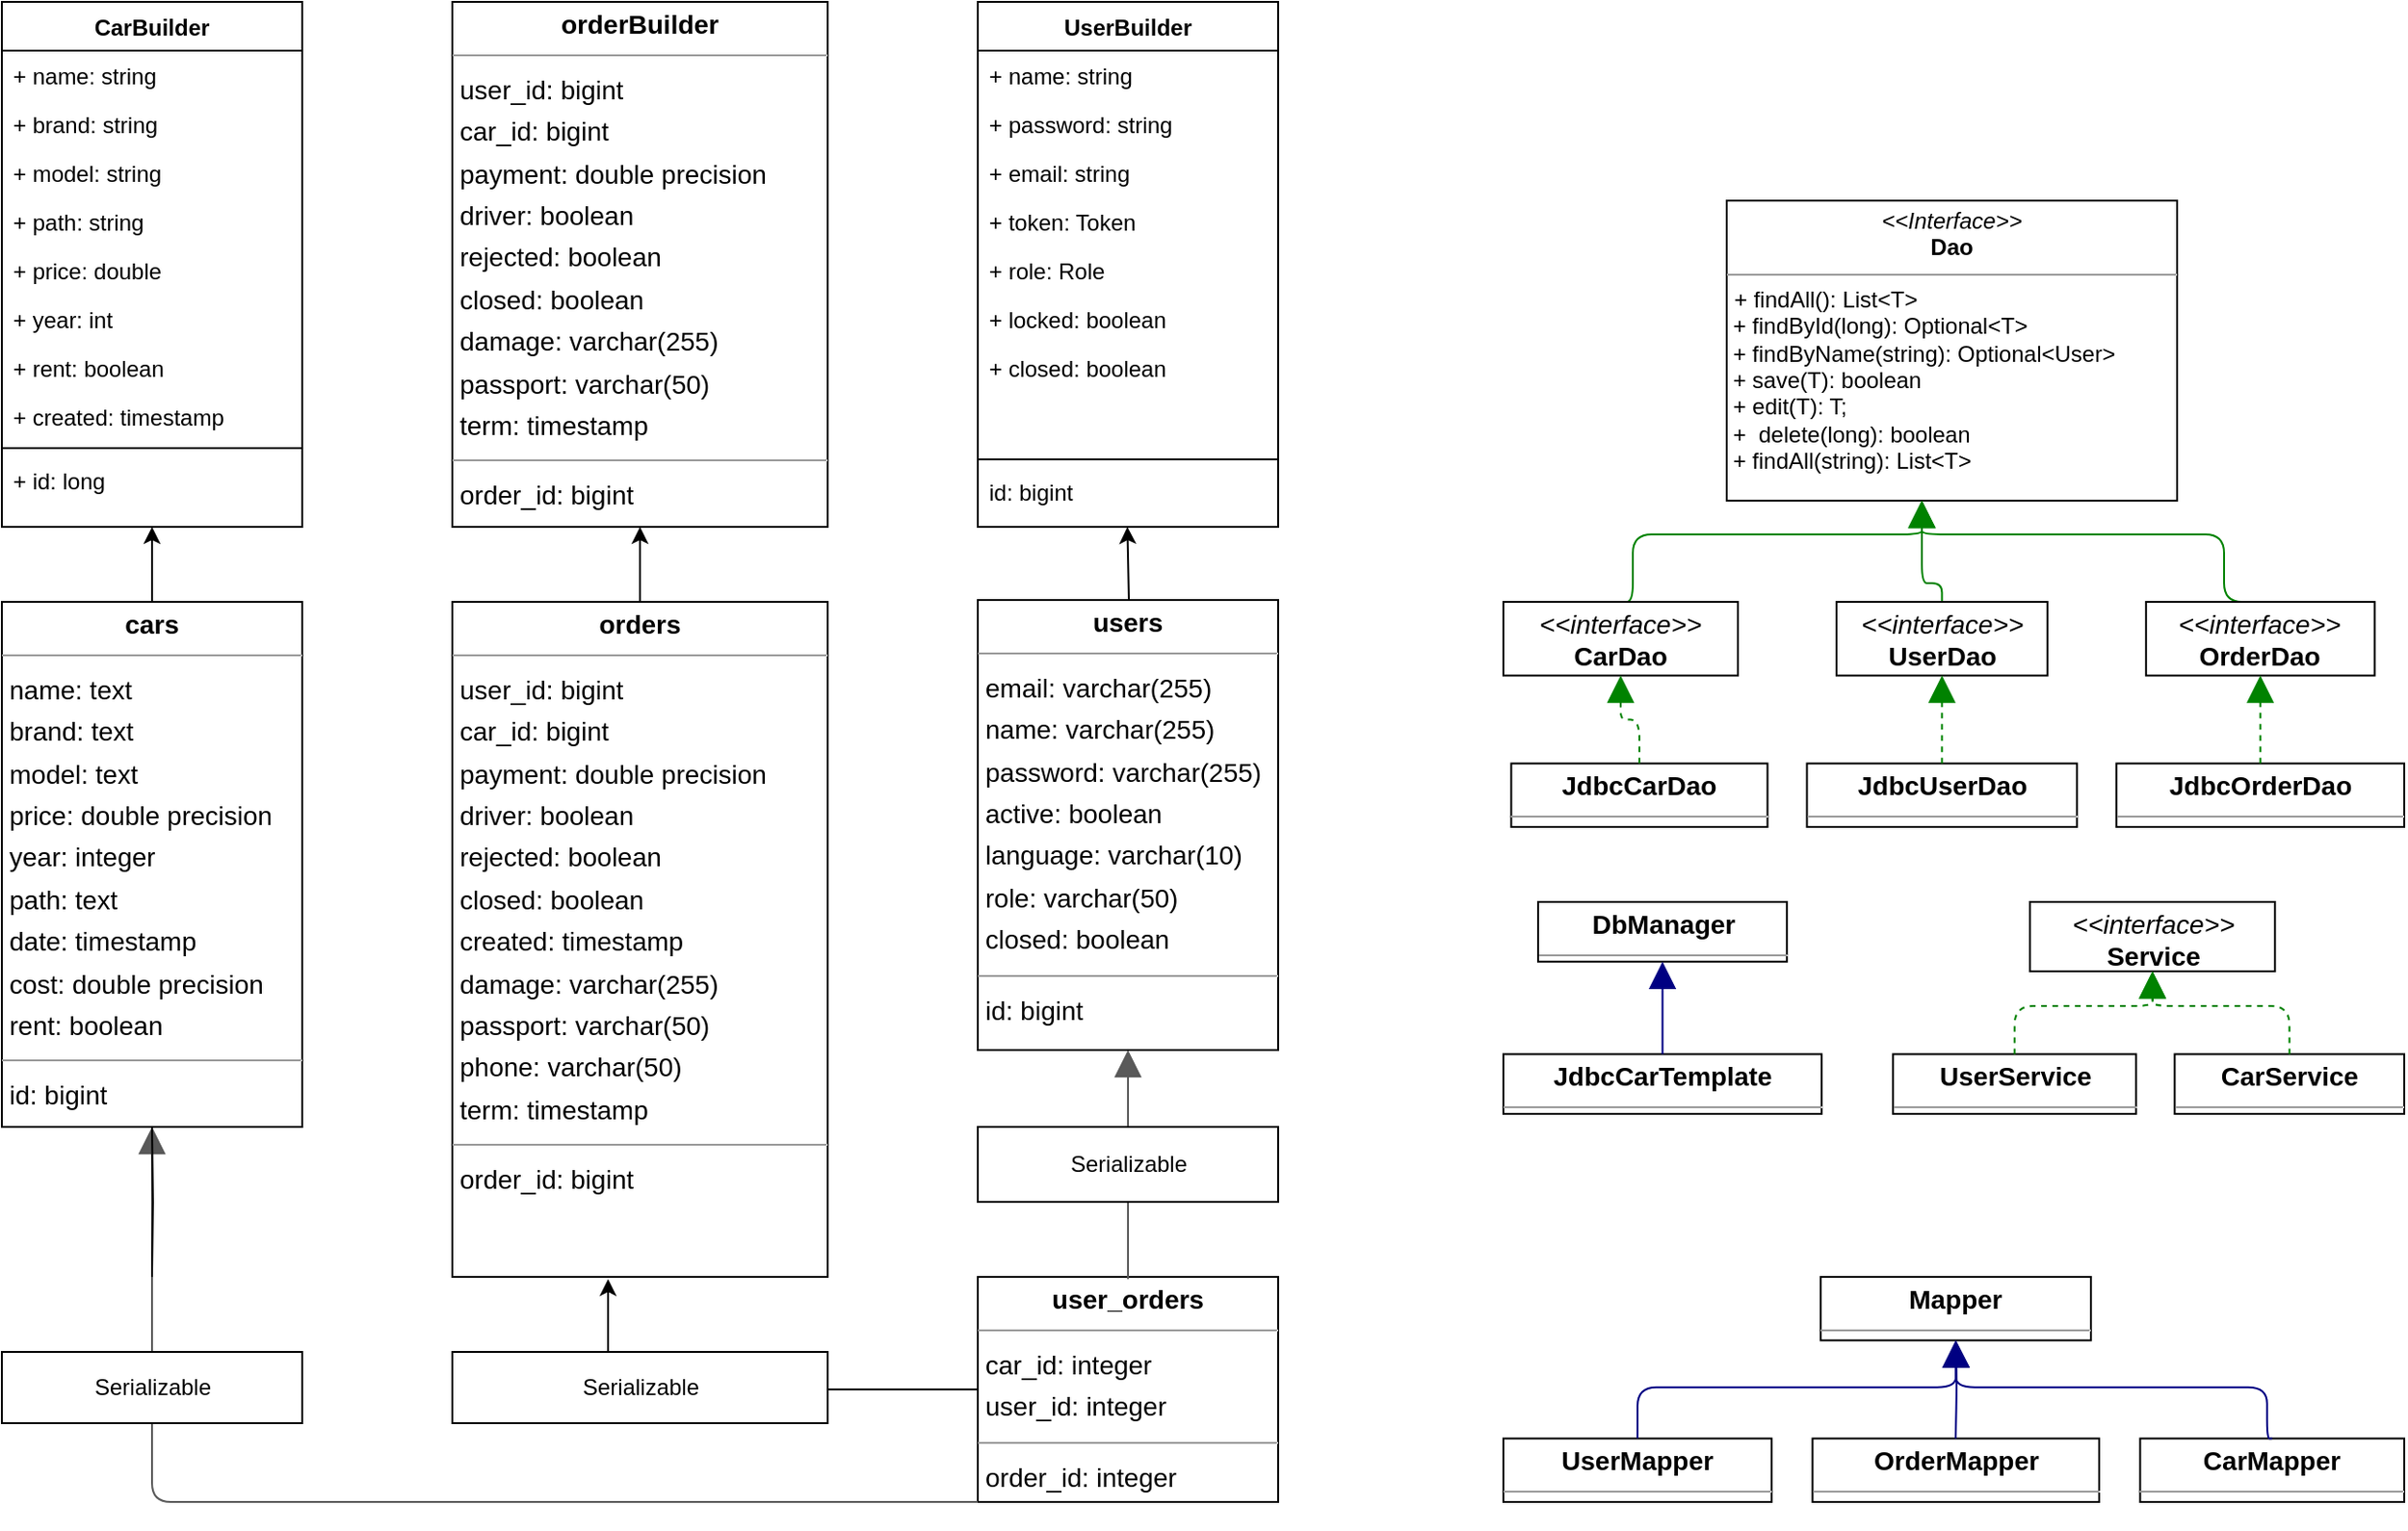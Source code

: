 <mxfile version="14.7.4" type="embed"><diagram id="CThO-MG70dP6-aYcsqhX" name="Page-1"><mxGraphModel dx="686" dy="782" grid="1" gridSize="10" guides="1" tooltips="1" connect="1" arrows="1" fold="1" page="1" pageScale="1" pageWidth="1100" pageHeight="850" math="0" shadow="0"><root><mxCell id="0"/><mxCell id="1" parent="0"/><mxCell id="eaSkclaw6DJ8atPplh6L-14" value="CarBuilder" style="swimlane;fontStyle=1;align=center;verticalAlign=top;childLayout=stackLayout;horizontal=1;startSize=26;horizontalStack=0;resizeParent=1;resizeParentMax=0;resizeLast=0;collapsible=1;marginBottom=0;" parent="1" vertex="1"><mxGeometry x="320" width="160" height="280" as="geometry"/></mxCell><mxCell id="eaSkclaw6DJ8atPplh6L-17" value="+ name: string" style="text;strokeColor=none;fillColor=none;align=left;verticalAlign=top;spacingLeft=4;spacingRight=4;overflow=hidden;rotatable=0;points=[[0,0.5],[1,0.5]];portConstraint=eastwest;" parent="eaSkclaw6DJ8atPplh6L-14" vertex="1"><mxGeometry y="26" width="160" height="26" as="geometry"/></mxCell><mxCell id="eaSkclaw6DJ8atPplh6L-23" value="+ brand: string" style="text;strokeColor=none;fillColor=none;align=left;verticalAlign=top;spacingLeft=4;spacingRight=4;overflow=hidden;rotatable=0;points=[[0,0.5],[1,0.5]];portConstraint=eastwest;" parent="eaSkclaw6DJ8atPplh6L-14" vertex="1"><mxGeometry y="52" width="160" height="26" as="geometry"/></mxCell><mxCell id="eaSkclaw6DJ8atPplh6L-33" value="+ model: string" style="text;strokeColor=none;fillColor=none;align=left;verticalAlign=top;spacingLeft=4;spacingRight=4;overflow=hidden;rotatable=0;points=[[0,0.5],[1,0.5]];portConstraint=eastwest;" parent="eaSkclaw6DJ8atPplh6L-14" vertex="1"><mxGeometry y="78" width="160" height="26" as="geometry"/></mxCell><mxCell id="eaSkclaw6DJ8atPplh6L-34" value="+ path: string" style="text;strokeColor=none;fillColor=none;align=left;verticalAlign=top;spacingLeft=4;spacingRight=4;overflow=hidden;rotatable=0;points=[[0,0.5],[1,0.5]];portConstraint=eastwest;" parent="eaSkclaw6DJ8atPplh6L-14" vertex="1"><mxGeometry y="104" width="160" height="26" as="geometry"/></mxCell><mxCell id="eaSkclaw6DJ8atPplh6L-35" value="+ price: double" style="text;strokeColor=none;fillColor=none;align=left;verticalAlign=top;spacingLeft=4;spacingRight=4;overflow=hidden;rotatable=0;points=[[0,0.5],[1,0.5]];portConstraint=eastwest;" parent="eaSkclaw6DJ8atPplh6L-14" vertex="1"><mxGeometry y="130" width="160" height="26" as="geometry"/></mxCell><mxCell id="no3NTSTjqqvdaShvih0e-57" value="+ year: int" style="text;strokeColor=none;fillColor=none;align=left;verticalAlign=top;spacingLeft=4;spacingRight=4;overflow=hidden;rotatable=0;points=[[0,0.5],[1,0.5]];portConstraint=eastwest;" parent="eaSkclaw6DJ8atPplh6L-14" vertex="1"><mxGeometry y="156" width="160" height="26" as="geometry"/></mxCell><mxCell id="no3NTSTjqqvdaShvih0e-58" value="+ rent: boolean&#10;&#10;" style="text;strokeColor=none;fillColor=none;align=left;verticalAlign=top;spacingLeft=4;spacingRight=4;overflow=hidden;rotatable=0;points=[[0,0.5],[1,0.5]];portConstraint=eastwest;" parent="eaSkclaw6DJ8atPplh6L-14" vertex="1"><mxGeometry y="182" width="160" height="26" as="geometry"/></mxCell><mxCell id="eaSkclaw6DJ8atPplh6L-36" value="+ created: timestamp" style="text;strokeColor=none;fillColor=none;align=left;verticalAlign=top;spacingLeft=4;spacingRight=4;overflow=hidden;rotatable=0;points=[[0,0.5],[1,0.5]];portConstraint=eastwest;" parent="eaSkclaw6DJ8atPplh6L-14" vertex="1"><mxGeometry y="208" width="160" height="26" as="geometry"/></mxCell><mxCell id="eaSkclaw6DJ8atPplh6L-16" value="" style="line;strokeWidth=1;fillColor=none;align=left;verticalAlign=middle;spacingTop=-1;spacingLeft=3;spacingRight=3;rotatable=0;labelPosition=right;points=[];portConstraint=eastwest;" parent="eaSkclaw6DJ8atPplh6L-14" vertex="1"><mxGeometry y="234" width="160" height="8" as="geometry"/></mxCell><mxCell id="eaSkclaw6DJ8atPplh6L-41" value="+ id: long" style="text;strokeColor=none;fillColor=none;align=left;verticalAlign=top;spacingLeft=4;spacingRight=4;overflow=hidden;rotatable=0;points=[[0,0.5],[1,0.5]];portConstraint=eastwest;" parent="eaSkclaw6DJ8atPplh6L-14" vertex="1"><mxGeometry y="242" width="160" height="38" as="geometry"/></mxCell><mxCell id="eaSkclaw6DJ8atPplh6L-18" value="&lt;p style=&quot;margin: 0px ; margin-top: 4px ; text-align: center&quot;&gt;&lt;i&gt;&amp;lt;&amp;lt;Interface&amp;gt;&amp;gt;&lt;/i&gt;&lt;br&gt;&lt;b&gt;Dao&lt;/b&gt;&lt;/p&gt;&lt;hr size=&quot;1&quot;&gt;&lt;p style=&quot;margin: 0px ; margin-left: 4px&quot;&gt;+&amp;nbsp;&lt;span&gt;findAll(): List&amp;lt;T&amp;gt;&lt;/span&gt;&lt;/p&gt;&amp;nbsp;+ findById(long):&amp;nbsp;&lt;span&gt;Optional&amp;lt;T&amp;gt;&lt;/span&gt;&lt;br&gt;&amp;nbsp;+ findByName(string):&amp;nbsp;&lt;span&gt;Optional&amp;lt;User&amp;gt;&lt;/span&gt;&lt;br&gt;&amp;nbsp;+ save(T):&amp;nbsp;&lt;span&gt;boolean&amp;nbsp;&lt;/span&gt;&lt;br&gt;&amp;nbsp;+ edit(&lt;span&gt;T): T;&lt;/span&gt;&lt;br&gt;&amp;nbsp;+&amp;nbsp; delete(long):&amp;nbsp;&lt;span&gt;boolean&lt;/span&gt;&lt;br&gt;&amp;nbsp;+ findAll(string):&amp;nbsp;&lt;span&gt;List&amp;lt;T&amp;gt;&lt;/span&gt;" style="verticalAlign=top;align=left;overflow=fill;fontSize=12;fontFamily=Helvetica;html=1;" parent="1" vertex="1"><mxGeometry x="1239" y="106" width="240" height="160" as="geometry"/></mxCell><mxCell id="eaSkclaw6DJ8atPplh6L-81" style="edgeStyle=orthogonalEdgeStyle;rounded=0;orthogonalLoop=1;jettySize=auto;html=1;entryX=0.5;entryY=1;entryDx=0;entryDy=0;entryPerimeter=0;startArrow=none;" parent="1" source="no3NTSTjqqvdaShvih0e-15" target="eaSkclaw6DJ8atPplh6L-41" edge="1"><mxGeometry relative="1" as="geometry"><mxPoint x="400" y="738" as="targetPoint"/><mxPoint x="400" y="680" as="sourcePoint"/></mxGeometry></mxCell><mxCell id="eaSkclaw6DJ8atPplh6L-117" style="edgeStyle=orthogonalEdgeStyle;rounded=0;orthogonalLoop=1;jettySize=auto;html=1;entryX=0.498;entryY=1.001;entryDx=0;entryDy=0;entryPerimeter=0;" parent="1" target="eaSkclaw6DJ8atPplh6L-102" edge="1"><mxGeometry relative="1" as="geometry"><mxPoint x="920" y="360" as="sourcePoint"/></mxGeometry></mxCell><mxCell id="eaSkclaw6DJ8atPplh6L-94" value="UserBuilder&#10;" style="swimlane;fontStyle=1;align=center;verticalAlign=top;childLayout=stackLayout;horizontal=1;startSize=26;horizontalStack=0;resizeParent=1;resizeParentMax=0;resizeLast=0;collapsible=1;marginBottom=0;" parent="1" vertex="1"><mxGeometry x="840" width="160" height="280" as="geometry"/></mxCell><mxCell id="eaSkclaw6DJ8atPplh6L-96" value="+ name: string" style="text;strokeColor=none;fillColor=none;align=left;verticalAlign=top;spacingLeft=4;spacingRight=4;overflow=hidden;rotatable=0;points=[[0,0.5],[1,0.5]];portConstraint=eastwest;" parent="eaSkclaw6DJ8atPplh6L-94" vertex="1"><mxGeometry y="26" width="160" height="26" as="geometry"/></mxCell><mxCell id="eaSkclaw6DJ8atPplh6L-97" value="+ password: string" style="text;strokeColor=none;fillColor=none;align=left;verticalAlign=top;spacingLeft=4;spacingRight=4;overflow=hidden;rotatable=0;points=[[0,0.5],[1,0.5]];portConstraint=eastwest;" parent="eaSkclaw6DJ8atPplh6L-94" vertex="1"><mxGeometry y="52" width="160" height="26" as="geometry"/></mxCell><mxCell id="eaSkclaw6DJ8atPplh6L-98" value="+ email: string" style="text;strokeColor=none;fillColor=none;align=left;verticalAlign=top;spacingLeft=4;spacingRight=4;overflow=hidden;rotatable=0;points=[[0,0.5],[1,0.5]];portConstraint=eastwest;" parent="eaSkclaw6DJ8atPplh6L-94" vertex="1"><mxGeometry y="78" width="160" height="26" as="geometry"/></mxCell><mxCell id="eaSkclaw6DJ8atPplh6L-99" value="+ token: Token " style="text;strokeColor=none;fillColor=none;align=left;verticalAlign=top;spacingLeft=4;spacingRight=4;overflow=hidden;rotatable=0;points=[[0,0.5],[1,0.5]];portConstraint=eastwest;" parent="eaSkclaw6DJ8atPplh6L-94" vertex="1"><mxGeometry y="104" width="160" height="26" as="geometry"/></mxCell><mxCell id="eaSkclaw6DJ8atPplh6L-100" value="+ role: Role" style="text;strokeColor=none;fillColor=none;align=left;verticalAlign=top;spacingLeft=4;spacingRight=4;overflow=hidden;rotatable=0;points=[[0,0.5],[1,0.5]];portConstraint=eastwest;" parent="eaSkclaw6DJ8atPplh6L-94" vertex="1"><mxGeometry y="130" width="160" height="26" as="geometry"/></mxCell><mxCell id="eaSkclaw6DJ8atPplh6L-103" value="+ locked: boolean" style="text;strokeColor=none;fillColor=none;align=left;verticalAlign=top;spacingLeft=4;spacingRight=4;overflow=hidden;rotatable=0;points=[[0,0.5],[1,0.5]];portConstraint=eastwest;" parent="eaSkclaw6DJ8atPplh6L-94" vertex="1"><mxGeometry y="156" width="160" height="26" as="geometry"/></mxCell><mxCell id="no3NTSTjqqvdaShvih0e-60" value="+ closed: boolean" style="text;strokeColor=none;fillColor=none;align=left;verticalAlign=top;spacingLeft=4;spacingRight=4;overflow=hidden;rotatable=0;points=[[0,0.5],[1,0.5]];portConstraint=eastwest;" parent="eaSkclaw6DJ8atPplh6L-94" vertex="1"><mxGeometry y="182" width="160" height="58" as="geometry"/></mxCell><mxCell id="eaSkclaw6DJ8atPplh6L-101" value="" style="line;strokeWidth=1;fillColor=none;align=left;verticalAlign=middle;spacingTop=-1;spacingLeft=3;spacingRight=3;rotatable=0;labelPosition=right;points=[];portConstraint=eastwest;" parent="eaSkclaw6DJ8atPplh6L-94" vertex="1"><mxGeometry y="240" width="160" height="8" as="geometry"/></mxCell><mxCell id="eaSkclaw6DJ8atPplh6L-102" value="id: bigint" style="text;strokeColor=none;fillColor=none;align=left;verticalAlign=top;spacingLeft=4;spacingRight=4;overflow=hidden;rotatable=0;points=[[0,0.5],[1,0.5]];portConstraint=eastwest;" parent="eaSkclaw6DJ8atPplh6L-94" vertex="1"><mxGeometry y="248" width="160" height="32" as="geometry"/></mxCell><mxCell id="hGbTMcmio_HzMTaiVLR9-2" style="edgeStyle=orthogonalEdgeStyle;rounded=0;orthogonalLoop=1;jettySize=auto;html=1;entryX=0.415;entryY=1.003;entryDx=0;entryDy=0;entryPerimeter=0;" parent="1" source="no3NTSTjqqvdaShvih0e-2" target="no3NTSTjqqvdaShvih0e-16" edge="1"><mxGeometry relative="1" as="geometry"><Array as="points"><mxPoint x="643" y="740"/></Array></mxGeometry></mxCell><mxCell id="no3NTSTjqqvdaShvih0e-2" value="&lt;p style=&quot;margin: 0px ; margin-top: 4px ; text-align: center&quot;&gt;&lt;b&gt;user_orders&lt;/b&gt;&lt;/p&gt;&lt;hr size=&quot;1&quot;&gt;&lt;p style=&quot;margin: 0 0 0 4px ; line-height: 1.6&quot;&gt; car_id: integer&lt;/p&gt;&lt;p style=&quot;margin: 0 0 0 4px ; line-height: 1.6&quot;&gt;user_id: integer&lt;br&gt;&lt;/p&gt;&lt;hr size=&quot;1&quot;&gt;&lt;p style=&quot;margin: 0 0 0 4px ; line-height: 1.6&quot;&gt; order_id: integer&lt;br&gt;&lt;/p&gt;" style="verticalAlign=top;align=left;overflow=fill;fontSize=14;fontFamily=Helvetica;html=1;rounded=0;shadow=0;comic=0;labelBackgroundColor=none;strokeWidth=1;" parent="1" vertex="1"><mxGeometry x="840" y="680" width="160" height="120" as="geometry"/></mxCell><mxCell id="no3NTSTjqqvdaShvih0e-4" value="" style="html=1;rounded=1;edgeStyle=orthogonalEdgeStyle;dashed=0;startArrow=none;endArrow=block;endSize=12;strokeColor=#595959;entryX=0.5;entryY=1;entryDx=0;entryDy=0;" parent="1" target="no3NTSTjqqvdaShvih0e-17" edge="1"><mxGeometry width="50" height="50" relative="1" as="geometry"><Array as="points"><mxPoint x="920" y="685"/><mxPoint x="920" y="685"/></Array><mxPoint x="920" y="670" as="sourcePoint"/><mxPoint x="920" y="610" as="targetPoint"/></mxGeometry></mxCell><mxCell id="no3NTSTjqqvdaShvih0e-62" style="edgeStyle=orthogonalEdgeStyle;rounded=0;orthogonalLoop=1;jettySize=auto;html=1;exitX=0.5;exitY=0;exitDx=0;exitDy=0;entryX=0.5;entryY=1;entryDx=0;entryDy=0;" parent="1" source="no3NTSTjqqvdaShvih0e-16" target="no3NTSTjqqvdaShvih0e-59" edge="1"><mxGeometry relative="1" as="geometry"/></mxCell><mxCell id="no3NTSTjqqvdaShvih0e-16" value="&lt;p style=&quot;margin:0px;margin-top:4px;text-align:center;&quot;&gt;&lt;b&gt;orders&lt;/b&gt;&lt;/p&gt;&lt;hr size=&quot;1&quot;/&gt;&lt;p style=&quot;margin:0 0 0 4px;line-height:1.6;&quot;&gt; user_id: bigint&lt;br/&gt; car_id: bigint&lt;br/&gt; payment: double precision&lt;br/&gt; driver: boolean&lt;br/&gt; rejected: boolean&lt;br/&gt; closed: boolean&lt;br/&gt; created: timestamp&lt;br/&gt; damage: varchar(255)&lt;br/&gt; passport: varchar(50)&lt;br/&gt; phone: varchar(50)&lt;br/&gt; term: timestamp&lt;/p&gt;&lt;hr size=&quot;1&quot;/&gt;&lt;p style=&quot;margin:0 0 0 4px;line-height:1.6;&quot;&gt; order_id: bigint&lt;/p&gt;" style="verticalAlign=top;align=left;overflow=fill;fontSize=14;fontFamily=Helvetica;html=1;rounded=0;shadow=0;comic=0;labelBackgroundColor=none;strokeWidth=1;" parent="1" vertex="1"><mxGeometry x="560" y="320" width="200" height="360" as="geometry"/></mxCell><mxCell id="no3NTSTjqqvdaShvih0e-17" value="&lt;p style=&quot;margin:0px;margin-top:4px;text-align:center;&quot;&gt;&lt;b&gt;users&lt;/b&gt;&lt;/p&gt;&lt;hr size=&quot;1&quot;/&gt;&lt;p style=&quot;margin:0 0 0 4px;line-height:1.6;&quot;&gt; email: varchar(255)&lt;br/&gt; name: varchar(255)&lt;br/&gt; password: varchar(255)&lt;br/&gt; active: boolean&lt;br/&gt; language: varchar(10)&lt;br/&gt; role: varchar(50)&lt;br/&gt; closed: boolean&lt;/p&gt;&lt;hr size=&quot;1&quot;/&gt;&lt;p style=&quot;margin:0 0 0 4px;line-height:1.6;&quot;&gt; id: bigint&lt;/p&gt;" style="verticalAlign=top;align=left;overflow=fill;fontSize=14;fontFamily=Helvetica;html=1;rounded=0;shadow=0;comic=0;labelBackgroundColor=none;strokeWidth=1;" parent="1" vertex="1"><mxGeometry x="840" y="319" width="160" height="240" as="geometry"/></mxCell><mxCell id="no3NTSTjqqvdaShvih0e-23" value="" style="html=1;rounded=1;edgeStyle=orthogonalEdgeStyle;dashed=0;startArrow=none;endArrow=block;endSize=12;strokeColor=#595959;entryX=0.5;entryY=1;entryDx=0;entryDy=0;" parent="1" source="no3NTSTjqqvdaShvih0e-2" target="no3NTSTjqqvdaShvih0e-15" edge="1"><mxGeometry width="50" height="50" relative="1" as="geometry"><Array as="points"><mxPoint x="400" y="800"/></Array><mxPoint x="780" y="836" as="sourcePoint"/><mxPoint x="240" y="930" as="targetPoint"/></mxGeometry></mxCell><mxCell id="no3NTSTjqqvdaShvih0e-45" value="" style="html=1;rounded=1;edgeStyle=orthogonalEdgeStyle;dashed=0;startArrow=none;endArrow=block;endSize=12;strokeColor=#008200;exitX=0.500;exitY=0.002;exitDx=0;exitDy=0;entryX=0.500;entryY=1.002;entryDx=0;entryDy=0;" parent="1" source="no3NTSTjqqvdaShvih0e-25" edge="1"><mxGeometry width="50" height="50" relative="1" as="geometry"><Array as="points"><mxPoint x="1189" y="284"/><mxPoint x="1343" y="284"/></Array><mxPoint x="1343" y="266" as="targetPoint"/></mxGeometry></mxCell><mxCell id="no3NTSTjqqvdaShvih0e-52" value="" style="html=1;rounded=1;edgeStyle=orthogonalEdgeStyle;dashed=0;startArrow=none;endArrow=block;endSize=12;strokeColor=#008200;exitX=0.500;exitY=0.002;exitDx=0;exitDy=0;entryX=0.500;entryY=1.002;entryDx=0;entryDy=0;" parent="1" source="no3NTSTjqqvdaShvih0e-36" edge="1"><mxGeometry width="50" height="50" relative="1" as="geometry"><Array as="points"><mxPoint x="1504" y="284"/><mxPoint x="1343" y="284"/></Array><mxPoint x="1343" y="266" as="targetPoint"/></mxGeometry></mxCell><mxCell id="no3NTSTjqqvdaShvih0e-54" value="" style="html=1;rounded=1;edgeStyle=orthogonalEdgeStyle;dashed=0;startArrow=none;endArrow=block;endSize=12;strokeColor=#008200;exitX=0.500;exitY=0.002;exitDx=0;exitDy=0;entryX=0.500;entryY=1.002;entryDx=0;entryDy=0;" parent="1" source="no3NTSTjqqvdaShvih0e-40" edge="1"><mxGeometry width="50" height="50" relative="1" as="geometry"><Array as="points"><mxPoint x="1354" y="310"/><mxPoint x="1343" y="310"/></Array><mxPoint x="1343" y="266" as="targetPoint"/></mxGeometry></mxCell><mxCell id="no3NTSTjqqvdaShvih0e-59" value="&lt;p style=&quot;margin: 0px ; margin-top: 4px ; text-align: center&quot;&gt;&lt;b&gt;orderBuilder&lt;/b&gt;&lt;/p&gt;&lt;hr size=&quot;1&quot;&gt;&lt;p style=&quot;margin: 0 0 0 4px ; line-height: 1.6&quot;&gt; user_id: bigint&lt;br&gt; car_id: bigint&lt;br&gt; payment: double precision&lt;br&gt; driver: boolean&lt;br&gt; rejected: boolean&lt;br&gt; closed: boolean&lt;br&gt; damage: varchar(255)&lt;br&gt; passport: varchar(50)&lt;br&gt;term: timestamp&lt;/p&gt;&lt;hr size=&quot;1&quot;&gt;&lt;p style=&quot;margin: 0 0 0 4px ; line-height: 1.6&quot;&gt; order_id: bigint&lt;/p&gt;" style="verticalAlign=top;align=left;overflow=fill;fontSize=14;fontFamily=Helvetica;html=1;rounded=0;shadow=0;comic=0;labelBackgroundColor=none;strokeWidth=1;" parent="1" vertex="1"><mxGeometry x="560" width="200" height="280" as="geometry"/></mxCell><mxCell id="no3NTSTjqqvdaShvih0e-63" value="Serializable" style="html=1;" parent="1" vertex="1"><mxGeometry x="840" y="600" width="160" height="40" as="geometry"/></mxCell><mxCell id="no3NTSTjqqvdaShvih0e-64" value="Serializable" style="html=1;" parent="1" vertex="1"><mxGeometry x="560" y="720" width="200" height="38" as="geometry"/></mxCell><mxCell id="no3NTSTjqqvdaShvih0e-65" value="Serializable" style="html=1;" parent="1" vertex="1"><mxGeometry x="320" y="720" width="160" height="38" as="geometry"/></mxCell><mxCell id="no3NTSTjqqvdaShvih0e-15" value="&lt;p style=&quot;margin: 0px ; margin-top: 4px ; text-align: center&quot;&gt;&lt;b&gt;cars&lt;/b&gt;&lt;/p&gt;&lt;hr size=&quot;1&quot;&gt;&lt;p style=&quot;margin: 0 0 0 4px ; line-height: 1.6&quot;&gt; name: text&lt;br&gt; brand: text&lt;br&gt; model: text&lt;br&gt; price: double precision&lt;br&gt; year: integer&lt;br&gt; path: text&lt;br&gt; date: timestamp&lt;br&gt; cost: double precision&lt;br&gt; rent: boolean&lt;/p&gt;&lt;hr size=&quot;1&quot;&gt;&lt;p style=&quot;margin: 0 0 0 4px ; line-height: 1.6&quot;&gt; id: bigint&lt;/p&gt;" style="verticalAlign=top;align=left;overflow=fill;fontSize=14;fontFamily=Helvetica;html=1;rounded=0;shadow=0;comic=0;labelBackgroundColor=none;strokeWidth=1;" parent="1" vertex="1"><mxGeometry x="320" y="320" width="160" height="280" as="geometry"/></mxCell><mxCell id="no3NTSTjqqvdaShvih0e-66" value="" style="edgeStyle=orthogonalEdgeStyle;rounded=0;orthogonalLoop=1;jettySize=auto;html=1;entryX=0.5;entryY=1;entryDx=0;entryDy=0;entryPerimeter=0;endArrow=none;" parent="1" target="no3NTSTjqqvdaShvih0e-15" edge="1"><mxGeometry relative="1" as="geometry"><mxPoint x="400" y="280" as="targetPoint"/><mxPoint x="400" y="680" as="sourcePoint"/></mxGeometry></mxCell><mxCell id="hGbTMcmio_HzMTaiVLR9-3" value="" style="group" parent="1" vertex="1" connectable="0"><mxGeometry x="1120" y="320" width="480" height="120" as="geometry"/></mxCell><mxCell id="no3NTSTjqqvdaShvih0e-25" value="&lt;p style=&quot;margin:0px;margin-top:4px;text-align:center;&quot;&gt;&lt;i&gt;&amp;lt;&amp;lt;interface&amp;gt;&amp;gt;&lt;/i&gt;&lt;br/&gt;&lt;b&gt;CarDao&lt;/b&gt;&lt;/p&gt;&lt;hr size=&quot;1&quot;/&gt;" style="verticalAlign=top;align=left;overflow=fill;fontSize=14;fontFamily=Helvetica;html=1;rounded=0;shadow=0;comic=0;labelBackgroundColor=none;strokeWidth=1;" parent="hGbTMcmio_HzMTaiVLR9-3" vertex="1"><mxGeometry width="124.989" height="39.273" as="geometry"/></mxCell><mxCell id="no3NTSTjqqvdaShvih0e-31" value="&lt;p style=&quot;margin:0px;margin-top:4px;text-align:center;&quot;&gt;&lt;b&gt;JdbcCarDao&lt;/b&gt;&lt;/p&gt;&lt;hr size=&quot;1&quot;/&gt;" style="verticalAlign=top;align=left;overflow=fill;fontSize=14;fontFamily=Helvetica;html=1;rounded=0;shadow=0;comic=0;labelBackgroundColor=none;strokeWidth=1;" parent="hGbTMcmio_HzMTaiVLR9-3" vertex="1"><mxGeometry x="4.201" y="86.182" width="136.543" height="33.818" as="geometry"/></mxCell><mxCell id="no3NTSTjqqvdaShvih0e-33" value="&lt;p style=&quot;margin:0px;margin-top:4px;text-align:center;&quot;&gt;&lt;b&gt;JdbcOrderDao&lt;/b&gt;&lt;/p&gt;&lt;hr size=&quot;1&quot;/&gt;" style="verticalAlign=top;align=left;overflow=fill;fontSize=14;fontFamily=Helvetica;html=1;rounded=0;shadow=0;comic=0;labelBackgroundColor=none;strokeWidth=1;" parent="hGbTMcmio_HzMTaiVLR9-3" vertex="1"><mxGeometry x="326.652" y="86.182" width="153.348" height="33.818" as="geometry"/></mxCell><mxCell id="no3NTSTjqqvdaShvih0e-34" value="&lt;p style=&quot;margin:0px;margin-top:4px;text-align:center;&quot;&gt;&lt;b&gt;JdbcUserDao&lt;/b&gt;&lt;/p&gt;&lt;hr size=&quot;1&quot;/&gt;" style="verticalAlign=top;align=left;overflow=fill;fontSize=14;fontFamily=Helvetica;html=1;rounded=0;shadow=0;comic=0;labelBackgroundColor=none;strokeWidth=1;" parent="hGbTMcmio_HzMTaiVLR9-3" vertex="1"><mxGeometry x="161.751" y="86.182" width="143.895" height="33.818" as="geometry"/></mxCell><mxCell id="no3NTSTjqqvdaShvih0e-36" value="&lt;p style=&quot;margin:0px;margin-top:4px;text-align:center;&quot;&gt;&lt;i&gt;&amp;lt;&amp;lt;interface&amp;gt;&amp;gt;&lt;/i&gt;&lt;br/&gt;&lt;b&gt;OrderDao&lt;/b&gt;&lt;/p&gt;&lt;hr size=&quot;1&quot;/&gt;" style="verticalAlign=top;align=left;overflow=fill;fontSize=14;fontFamily=Helvetica;html=1;rounded=0;shadow=0;comic=0;labelBackgroundColor=none;strokeWidth=1;" parent="hGbTMcmio_HzMTaiVLR9-3" vertex="1"><mxGeometry x="342.407" width="121.838" height="39.273" as="geometry"/></mxCell><mxCell id="no3NTSTjqqvdaShvih0e-40" value="&lt;p style=&quot;margin:0px;margin-top:4px;text-align:center;&quot;&gt;&lt;i&gt;&amp;lt;&amp;lt;interface&amp;gt;&amp;gt;&lt;/i&gt;&lt;br/&gt;&lt;b&gt;UserDao&lt;/b&gt;&lt;/p&gt;&lt;hr size=&quot;1&quot;/&gt;" style="verticalAlign=top;align=left;overflow=fill;fontSize=14;fontFamily=Helvetica;html=1;rounded=0;shadow=0;comic=0;labelBackgroundColor=none;strokeWidth=1;" parent="hGbTMcmio_HzMTaiVLR9-3" vertex="1"><mxGeometry x="177.505" width="112.385" height="39.273" as="geometry"/></mxCell><mxCell id="no3NTSTjqqvdaShvih0e-48" value="" style="html=1;rounded=1;edgeStyle=orthogonalEdgeStyle;dashed=1;startArrow=none;endArrow=block;endSize=12;strokeColor=#008200;exitX=0.500;exitY=0.002;exitDx=0;exitDy=0;entryX=0.500;entryY=1.002;entryDx=0;entryDy=0;" parent="hGbTMcmio_HzMTaiVLR9-3" source="no3NTSTjqqvdaShvih0e-31" target="no3NTSTjqqvdaShvih0e-25" edge="1"><mxGeometry width="50" height="50" relative="1" as="geometry"><Array as="points"/></mxGeometry></mxCell><mxCell id="no3NTSTjqqvdaShvih0e-50" value="" style="html=1;rounded=1;edgeStyle=orthogonalEdgeStyle;dashed=1;startArrow=none;endArrow=block;endSize=12;strokeColor=#008200;exitX=0.500;exitY=0.002;exitDx=0;exitDy=0;entryX=0.500;entryY=1.002;entryDx=0;entryDy=0;" parent="hGbTMcmio_HzMTaiVLR9-3" source="no3NTSTjqqvdaShvih0e-33" target="no3NTSTjqqvdaShvih0e-36" edge="1"><mxGeometry width="50" height="50" relative="1" as="geometry"><Array as="points"/></mxGeometry></mxCell><mxCell id="no3NTSTjqqvdaShvih0e-51" value="" style="html=1;rounded=1;edgeStyle=orthogonalEdgeStyle;dashed=1;startArrow=none;endArrow=block;endSize=12;strokeColor=#008200;exitX=0.500;exitY=0.002;exitDx=0;exitDy=0;entryX=0.500;entryY=1.002;entryDx=0;entryDy=0;" parent="hGbTMcmio_HzMTaiVLR9-3" source="no3NTSTjqqvdaShvih0e-34" target="no3NTSTjqqvdaShvih0e-40" edge="1"><mxGeometry width="50" height="50" relative="1" as="geometry"><Array as="points"/></mxGeometry></mxCell><mxCell id="hGbTMcmio_HzMTaiVLR9-4" value="" style="group" parent="1" vertex="1" connectable="0"><mxGeometry x="1120" y="480" width="480" height="113.06" as="geometry"/></mxCell><mxCell id="no3NTSTjqqvdaShvih0e-28" value="&lt;p style=&quot;margin:0px;margin-top:4px;text-align:center;&quot;&gt;&lt;b&gt;CarService&lt;/b&gt;&lt;/p&gt;&lt;hr size=&quot;1&quot;/&gt;" style="verticalAlign=top;align=left;overflow=fill;fontSize=14;fontFamily=Helvetica;html=1;rounded=0;shadow=0;comic=0;labelBackgroundColor=none;strokeWidth=1;" parent="hGbTMcmio_HzMTaiVLR9-4" vertex="1"><mxGeometry x="357.687" y="81.198" width="122.313" height="31.862" as="geometry"/></mxCell><mxCell id="no3NTSTjqqvdaShvih0e-30" value="&lt;p style=&quot;margin:0px;margin-top:4px;text-align:center;&quot;&gt;&lt;b&gt;DbManager&lt;/b&gt;&lt;/p&gt;&lt;hr size=&quot;1&quot;/&gt;" style="verticalAlign=top;align=left;overflow=fill;fontSize=14;fontFamily=Helvetica;html=1;rounded=0;shadow=0;comic=0;labelBackgroundColor=none;strokeWidth=1;" parent="hGbTMcmio_HzMTaiVLR9-4" vertex="1"><mxGeometry x="18.501" width="132.591" height="31.862" as="geometry"/></mxCell><mxCell id="no3NTSTjqqvdaShvih0e-32" value="&lt;p style=&quot;margin:0px;margin-top:4px;text-align:center;&quot;&gt;&lt;b&gt;JdbcCarTemplate&lt;/b&gt;&lt;/p&gt;&lt;hr size=&quot;1&quot;/&gt;" style="verticalAlign=top;align=left;overflow=fill;fontSize=14;fontFamily=Helvetica;html=1;rounded=0;shadow=0;comic=0;labelBackgroundColor=none;strokeWidth=1;" parent="hGbTMcmio_HzMTaiVLR9-4" vertex="1"><mxGeometry y="81.198" width="169.593" height="31.862" as="geometry"/></mxCell><mxCell id="no3NTSTjqqvdaShvih0e-39" value="&lt;p style=&quot;margin:0px;margin-top:4px;text-align:center;&quot;&gt;&lt;i&gt;&amp;lt;&amp;lt;interface&amp;gt;&amp;gt;&lt;/i&gt;&lt;br/&gt;&lt;b&gt;Service&lt;T&gt;&lt;/b&gt;&lt;/p&gt;&lt;hr size=&quot;1&quot;/&gt;" style="verticalAlign=top;align=left;overflow=fill;fontSize=14;fontFamily=Helvetica;html=1;rounded=0;shadow=0;comic=0;labelBackgroundColor=none;strokeWidth=1;" parent="hGbTMcmio_HzMTaiVLR9-4" vertex="1"><mxGeometry x="280.6" width="130.535" height="37.001" as="geometry"/></mxCell><mxCell id="no3NTSTjqqvdaShvih0e-44" value="&lt;p style=&quot;margin:0px;margin-top:4px;text-align:center;&quot;&gt;&lt;b&gt;UserService&lt;/b&gt;&lt;/p&gt;&lt;hr size=&quot;1&quot;/&gt;" style="verticalAlign=top;align=left;overflow=fill;fontSize=14;fontFamily=Helvetica;html=1;rounded=0;shadow=0;comic=0;labelBackgroundColor=none;strokeWidth=1;" parent="hGbTMcmio_HzMTaiVLR9-4" vertex="1"><mxGeometry x="207.623" y="81.198" width="129.507" height="31.862" as="geometry"/></mxCell><mxCell id="no3NTSTjqqvdaShvih0e-47" value="" style="html=1;rounded=1;edgeStyle=orthogonalEdgeStyle;dashed=1;startArrow=none;endArrow=block;endSize=12;strokeColor=#008200;exitX=0.500;exitY=0.002;exitDx=0;exitDy=0;entryX=0.500;entryY=1.002;entryDx=0;entryDy=0;" parent="hGbTMcmio_HzMTaiVLR9-4" source="no3NTSTjqqvdaShvih0e-28" target="no3NTSTjqqvdaShvih0e-39" edge="1"><mxGeometry width="50" height="50" relative="1" as="geometry"><Array as="points"><mxPoint x="419.358" y="55.502"/><mxPoint x="345.353" y="55.502"/></Array></mxGeometry></mxCell><mxCell id="no3NTSTjqqvdaShvih0e-49" value="" style="html=1;rounded=1;edgeStyle=orthogonalEdgeStyle;dashed=0;startArrow=none;endArrow=block;endSize=12;strokeColor=#000082;exitX=0.500;exitY=0.002;exitDx=0;exitDy=0;entryX=0.500;entryY=1.002;entryDx=0;entryDy=0;" parent="hGbTMcmio_HzMTaiVLR9-4" source="no3NTSTjqqvdaShvih0e-32" target="no3NTSTjqqvdaShvih0e-30" edge="1"><mxGeometry width="50" height="50" relative="1" as="geometry"><Array as="points"/></mxGeometry></mxCell><mxCell id="no3NTSTjqqvdaShvih0e-56" value="" style="html=1;rounded=1;edgeStyle=orthogonalEdgeStyle;dashed=1;startArrow=none;endArrow=block;endSize=12;strokeColor=#008200;exitX=0.500;exitY=0.002;exitDx=0;exitDy=0;entryX=0.500;entryY=1.002;entryDx=0;entryDy=0;" parent="hGbTMcmio_HzMTaiVLR9-4" source="no3NTSTjqqvdaShvih0e-44" target="no3NTSTjqqvdaShvih0e-39" edge="1"><mxGeometry width="50" height="50" relative="1" as="geometry"><Array as="points"><mxPoint x="272.377" y="55.502"/><mxPoint x="345.353" y="55.502"/></Array></mxGeometry></mxCell><mxCell id="hGbTMcmio_HzMTaiVLR9-5" value="" style="group" parent="1" vertex="1" connectable="0"><mxGeometry x="1120" y="680" width="480" height="120" as="geometry"/></mxCell><mxCell id="no3NTSTjqqvdaShvih0e-26" value="&lt;p style=&quot;margin:0px;margin-top:4px;text-align:center;&quot;&gt;&lt;b&gt;CarMapper&lt;/b&gt;&lt;/p&gt;&lt;hr size=&quot;1&quot;/&gt;" style="verticalAlign=top;align=left;overflow=fill;fontSize=14;fontFamily=Helvetica;html=1;rounded=0;shadow=0;comic=0;labelBackgroundColor=none;strokeWidth=1;" parent="hGbTMcmio_HzMTaiVLR9-5" vertex="1"><mxGeometry x="339.273" y="86.182" width="140.727" height="33.818" as="geometry"/></mxCell><mxCell id="no3NTSTjqqvdaShvih0e-35" value="&lt;p style=&quot;margin:0px;margin-top:4px;text-align:center;&quot;&gt;&lt;b&gt;Mapper&lt;T&gt;&lt;/b&gt;&lt;/p&gt;&lt;hr size=&quot;1&quot;/&gt;" style="verticalAlign=top;align=left;overflow=fill;fontSize=14;fontFamily=Helvetica;html=1;rounded=0;shadow=0;comic=0;labelBackgroundColor=none;strokeWidth=1;" parent="hGbTMcmio_HzMTaiVLR9-5" vertex="1"><mxGeometry x="169.091" width="144" height="33.818" as="geometry"/></mxCell><mxCell id="no3NTSTjqqvdaShvih0e-37" value="&lt;p style=&quot;margin:0px;margin-top:4px;text-align:center;&quot;&gt;&lt;b&gt;OrderMapper&lt;/b&gt;&lt;/p&gt;&lt;hr size=&quot;1&quot;/&gt;" style="verticalAlign=top;align=left;overflow=fill;fontSize=14;fontFamily=Helvetica;html=1;rounded=0;shadow=0;comic=0;labelBackgroundColor=none;strokeWidth=1;" parent="hGbTMcmio_HzMTaiVLR9-5" vertex="1"><mxGeometry x="164.727" y="86.182" width="152.727" height="33.818" as="geometry"/></mxCell><mxCell id="no3NTSTjqqvdaShvih0e-41" value="&lt;p style=&quot;margin:0px;margin-top:4px;text-align:center;&quot;&gt;&lt;b&gt;UserMapper&lt;/b&gt;&lt;/p&gt;&lt;hr size=&quot;1&quot;/&gt;" style="verticalAlign=top;align=left;overflow=fill;fontSize=14;fontFamily=Helvetica;html=1;rounded=0;shadow=0;comic=0;labelBackgroundColor=none;strokeWidth=1;" parent="hGbTMcmio_HzMTaiVLR9-5" vertex="1"><mxGeometry y="86.182" width="142.909" height="33.818" as="geometry"/></mxCell><mxCell id="no3NTSTjqqvdaShvih0e-46" value="" style="html=1;rounded=1;edgeStyle=orthogonalEdgeStyle;dashed=0;startArrow=none;endArrow=block;endSize=12;strokeColor=#000082;exitX=0.500;exitY=0.002;exitDx=0;exitDy=0;entryX=0.500;entryY=1.002;entryDx=0;entryDy=0;" parent="hGbTMcmio_HzMTaiVLR9-5" target="no3NTSTjqqvdaShvih0e-35" edge="1"><mxGeometry width="50" height="50" relative="1" as="geometry"><Array as="points"><mxPoint x="406.909" y="58.909"/><mxPoint x="241.091" y="58.909"/></Array><mxPoint x="409.636" y="86.182" as="sourcePoint"/></mxGeometry></mxCell><mxCell id="no3NTSTjqqvdaShvih0e-53" value="" style="html=1;rounded=1;edgeStyle=orthogonalEdgeStyle;dashed=0;startArrow=none;endArrow=block;endSize=12;strokeColor=#000082;entryX=0.500;entryY=1.002;entryDx=0;entryDy=0;" parent="hGbTMcmio_HzMTaiVLR9-5" target="no3NTSTjqqvdaShvih0e-35" edge="1"><mxGeometry width="50" height="50" relative="1" as="geometry"><Array as="points"/><mxPoint x="241" y="86.182" as="sourcePoint"/></mxGeometry></mxCell><mxCell id="no3NTSTjqqvdaShvih0e-55" value="" style="html=1;rounded=1;edgeStyle=orthogonalEdgeStyle;dashed=0;startArrow=none;endArrow=block;endSize=12;strokeColor=#000082;exitX=0.500;exitY=0.002;exitDx=0;exitDy=0;entryX=0.500;entryY=1.002;entryDx=0;entryDy=0;" parent="hGbTMcmio_HzMTaiVLR9-5" target="no3NTSTjqqvdaShvih0e-35" edge="1"><mxGeometry width="50" height="50" relative="1" as="geometry"><Array as="points"><mxPoint x="72" y="58.909"/><mxPoint x="241.091" y="58.909"/></Array><mxPoint x="71.455" y="86.182" as="sourcePoint"/></mxGeometry></mxCell></root></mxGraphModel></diagram></mxfile>